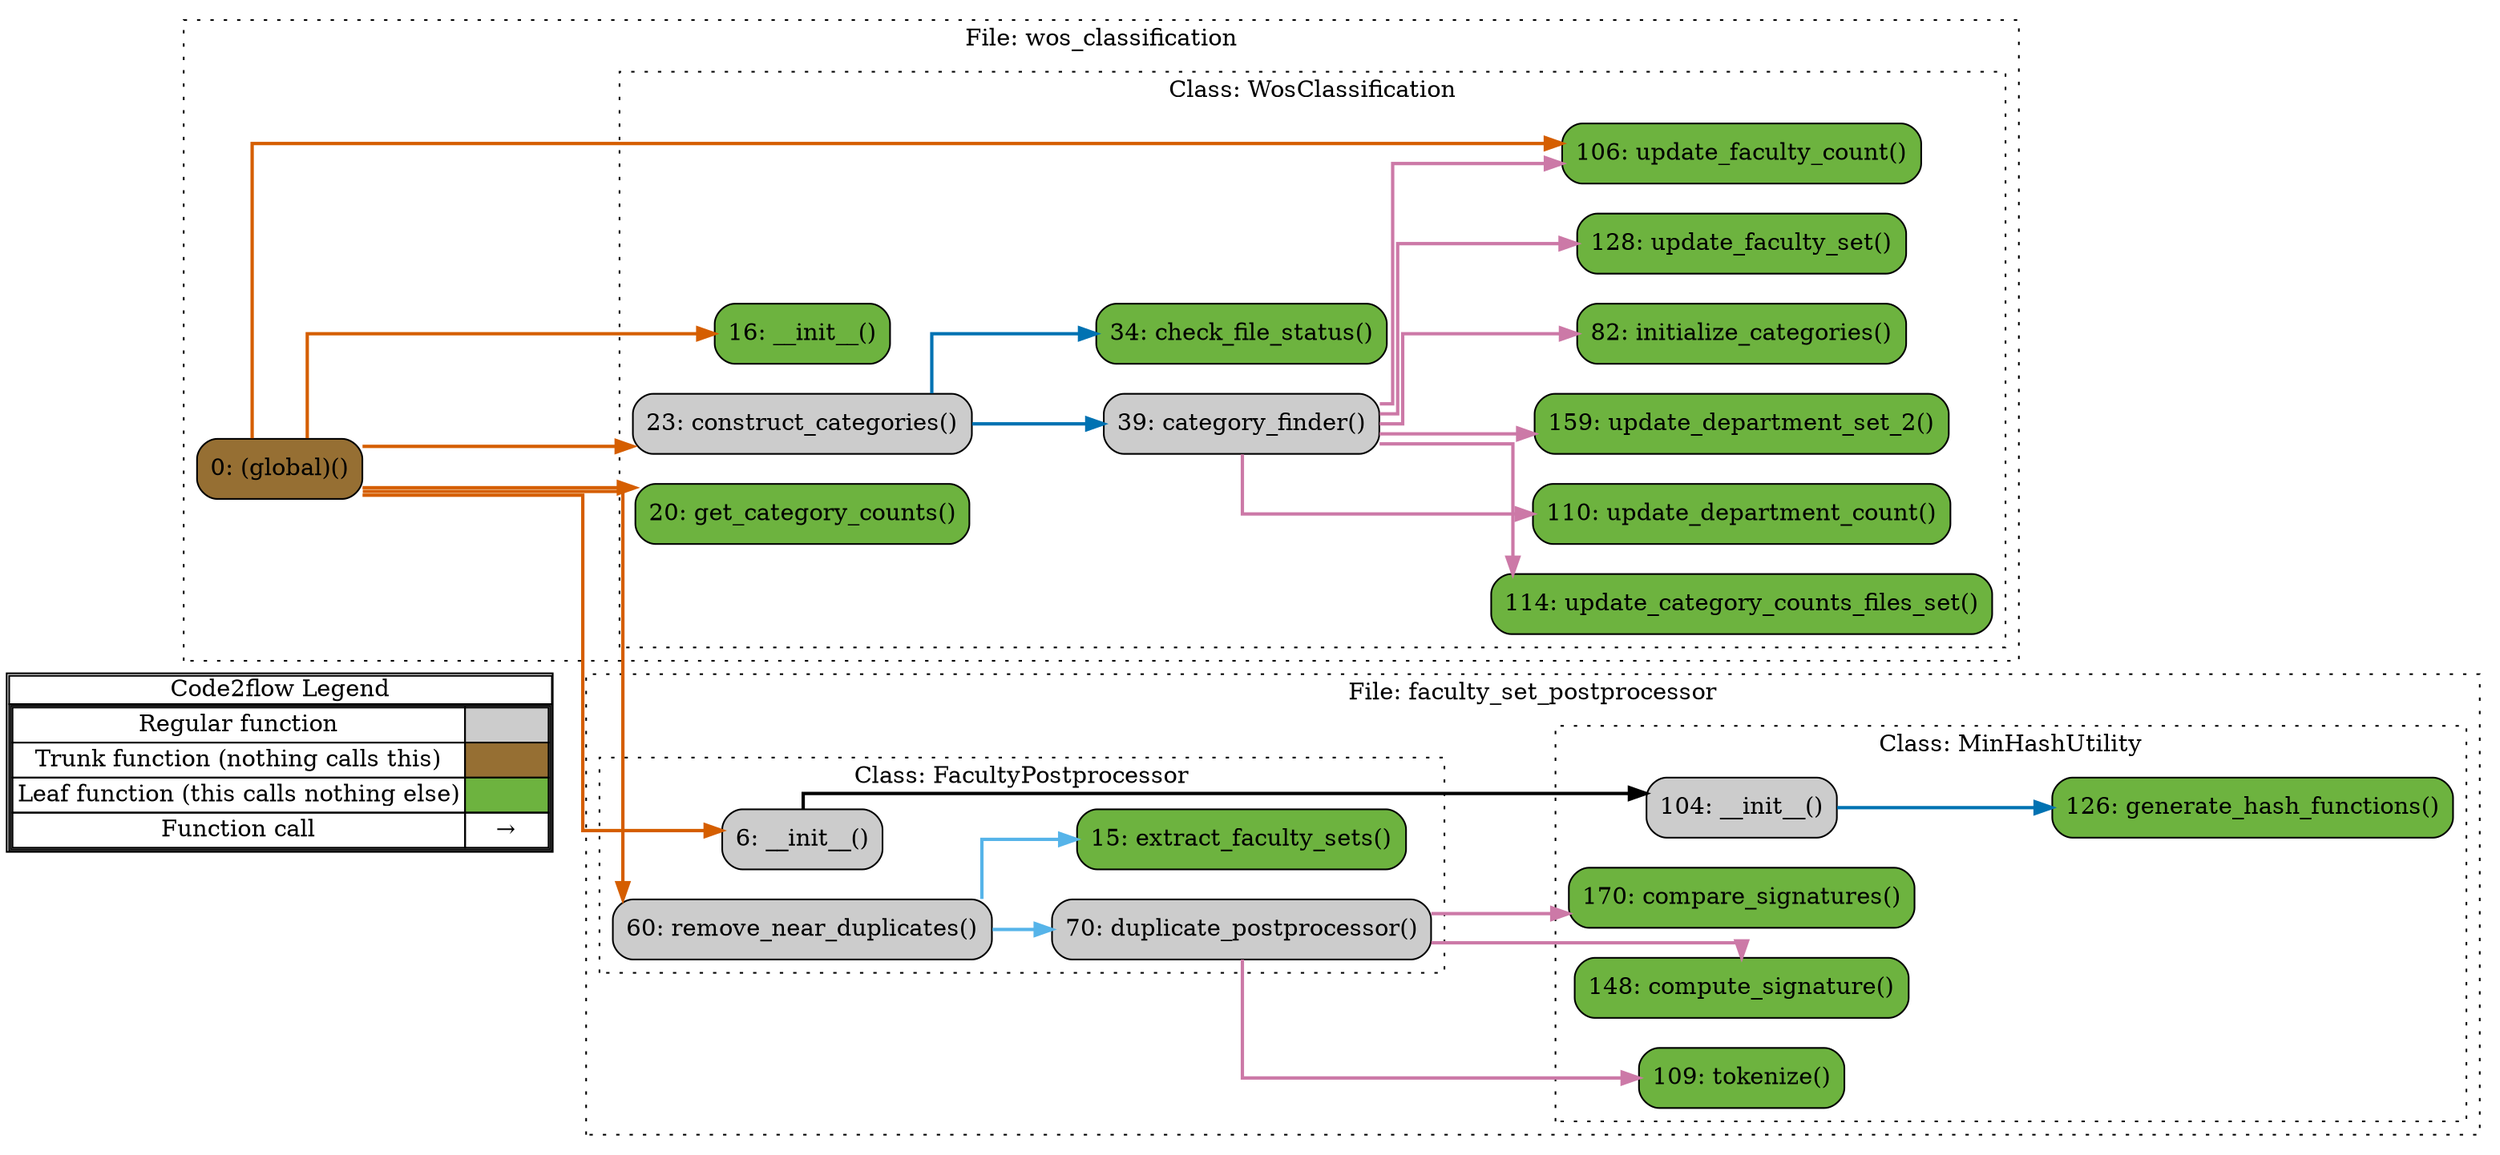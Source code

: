 digraph G {
concentrate=true;
splines="ortho";
rankdir="LR";
subgraph legend{
    rank = min;
    label = "legend";
    Legend [shape=none, margin=0, label = <
        <table cellspacing="0" cellpadding="0" border="1"><tr><td>Code2flow Legend</td></tr><tr><td>
        <table cellspacing="0">
        <tr><td>Regular function</td><td width="50px" bgcolor='#cccccc'></td></tr>
        <tr><td>Trunk function (nothing calls this)</td><td bgcolor='#966F33'></td></tr>
        <tr><td>Leaf function (this calls nothing else)</td><td bgcolor='#6db33f'></td></tr>
        <tr><td>Function call</td><td><font color='black'>&#8594;</font></td></tr>
        </table></td></tr></table>
        >];
}node_e42b88d8 [label="6: __init__()" name="faculty_set_postprocessor::FacultyPostprocessor.__init__" shape="rect" style="rounded,filled" fillcolor="#cccccc" ];
node_48f635cf [label="70: duplicate_postprocessor()" name="faculty_set_postprocessor::FacultyPostprocessor.duplicate_postprocessor" shape="rect" style="rounded,filled" fillcolor="#cccccc" ];
node_f90e6136 [label="15: extract_faculty_sets()" name="faculty_set_postprocessor::FacultyPostprocessor.extract_faculty_sets" shape="rect" style="rounded,filled" fillcolor="#6db33f" ];
node_7c2da46a [label="60: remove_near_duplicates()" name="faculty_set_postprocessor::FacultyPostprocessor.remove_near_duplicates" shape="rect" style="rounded,filled" fillcolor="#cccccc" ];
node_d4e97ea5 [label="104: __init__()" name="faculty_set_postprocessor::MinHashUtility.__init__" shape="rect" style="rounded,filled" fillcolor="#cccccc" ];
node_50b2fff3 [label="170: compare_signatures()" name="faculty_set_postprocessor::MinHashUtility.compare_signatures" shape="rect" style="rounded,filled" fillcolor="#6db33f" ];
node_74058402 [label="148: compute_signature()" name="faculty_set_postprocessor::MinHashUtility.compute_signature" shape="rect" style="rounded,filled" fillcolor="#6db33f" ];
node_7b56f787 [label="126: generate_hash_functions()" name="faculty_set_postprocessor::MinHashUtility.generate_hash_functions" shape="rect" style="rounded,filled" fillcolor="#6db33f" ];
node_49a63d1a [label="109: tokenize()" name="faculty_set_postprocessor::MinHashUtility.tokenize" shape="rect" style="rounded,filled" fillcolor="#6db33f" ];
node_8d70e33e [label="0: (global)()" name="wos_classification::(global)" shape="rect" style="rounded,filled" fillcolor="#966F33" ];
node_ed5de51d [label="16: __init__()" name="wos_classification::WosClassification.__init__" shape="rect" style="rounded,filled" fillcolor="#6db33f" ];
node_ef92f437 [label="39: category_finder()" name="wos_classification::WosClassification.category_finder" shape="rect" style="rounded,filled" fillcolor="#cccccc" ];
node_c22b0226 [label="34: check_file_status()" name="wos_classification::WosClassification.check_file_status" shape="rect" style="rounded,filled" fillcolor="#6db33f" ];
node_826561b5 [label="23: construct_categories()" name="wos_classification::WosClassification.construct_categories" shape="rect" style="rounded,filled" fillcolor="#cccccc" ];
node_a69e181c [label="20: get_category_counts()" name="wos_classification::WosClassification.get_category_counts" shape="rect" style="rounded,filled" fillcolor="#6db33f" ];
node_3b2308e5 [label="82: initialize_categories()" name="wos_classification::WosClassification.initialize_categories" shape="rect" style="rounded,filled" fillcolor="#6db33f" ];
node_e59ef554 [label="114: update_category_counts_files_set()" name="wos_classification::WosClassification.update_category_counts_files_set" shape="rect" style="rounded,filled" fillcolor="#6db33f" ];
node_0b274f0a [label="110: update_department_count()" name="wos_classification::WosClassification.update_department_count" shape="rect" style="rounded,filled" fillcolor="#6db33f" ];
node_6165eb42 [label="159: update_department_set_2()" name="wos_classification::WosClassification.update_department_set_2" shape="rect" style="rounded,filled" fillcolor="#6db33f" ];
node_4e2fa577 [label="106: update_faculty_count()" name="wos_classification::WosClassification.update_faculty_count" shape="rect" style="rounded,filled" fillcolor="#6db33f" ];
node_f5ec560b [label="128: update_faculty_set()" name="wos_classification::WosClassification.update_faculty_set" shape="rect" style="rounded,filled" fillcolor="#6db33f" ];
node_e42b88d8 -> node_d4e97ea5 [color="#000000" penwidth="2"];
node_48f635cf -> node_50b2fff3 [color="#CC79A7" penwidth="2"];
node_48f635cf -> node_74058402 [color="#CC79A7" penwidth="2"];
node_48f635cf -> node_49a63d1a [color="#CC79A7" penwidth="2"];
node_7c2da46a -> node_48f635cf [color="#56B4E9" penwidth="2"];
node_7c2da46a -> node_f90e6136 [color="#56B4E9" penwidth="2"];
node_d4e97ea5 -> node_7b56f787 [color="#0072B2" penwidth="2"];
node_8d70e33e -> node_e42b88d8 [color="#D55E00" penwidth="2"];
node_8d70e33e -> node_7c2da46a [color="#D55E00" penwidth="2"];
node_8d70e33e -> node_ed5de51d [color="#D55E00" penwidth="2"];
node_8d70e33e -> node_826561b5 [color="#D55E00" penwidth="2"];
node_8d70e33e -> node_a69e181c [color="#D55E00" penwidth="2"];
node_8d70e33e -> node_4e2fa577 [color="#D55E00" penwidth="2"];
node_ef92f437 -> node_3b2308e5 [color="#CC79A7" penwidth="2"];
node_ef92f437 -> node_e59ef554 [color="#CC79A7" penwidth="2"];
node_ef92f437 -> node_0b274f0a [color="#CC79A7" penwidth="2"];
node_ef92f437 -> node_6165eb42 [color="#CC79A7" penwidth="2"];
node_ef92f437 -> node_4e2fa577 [color="#CC79A7" penwidth="2"];
node_ef92f437 -> node_f5ec560b [color="#CC79A7" penwidth="2"];
node_826561b5 -> node_ef92f437 [color="#0072B2" penwidth="2"];
node_826561b5 -> node_c22b0226 [color="#0072B2" penwidth="2"];
subgraph cluster_063beb93 {
    label="File: faculty_set_postprocessor";
    name="faculty_set_postprocessor";
    style="filled";
    graph[style=dotted];
    subgraph cluster_8ee192aa {
        node_e42b88d8 node_f90e6136 node_7c2da46a node_48f635cf;
        label="Class: FacultyPostprocessor";
        name="FacultyPostprocessor";
        style="filled";
        graph[style=dotted];
    };
    subgraph cluster_7e8944d1 {
        node_d4e97ea5 node_49a63d1a node_7b56f787 node_74058402 node_50b2fff3;
        label="Class: MinHashUtility";
        name="MinHashUtility";
        style="filled";
        graph[style=dotted];
    };
};
subgraph cluster_b784ddc0 {
    node_8d70e33e;
    label="File: wos_classification";
    name="wos_classification";
    style="filled";
    graph[style=dotted];
    subgraph cluster_90d312f4 {
        node_ed5de51d node_a69e181c node_826561b5 node_c22b0226 node_ef92f437 node_3b2308e5 node_4e2fa577 node_0b274f0a node_e59ef554 node_f5ec560b node_6165eb42;
        label="Class: WosClassification";
        name="WosClassification";
        style="filled";
        graph[style=dotted];
    };
};
}
